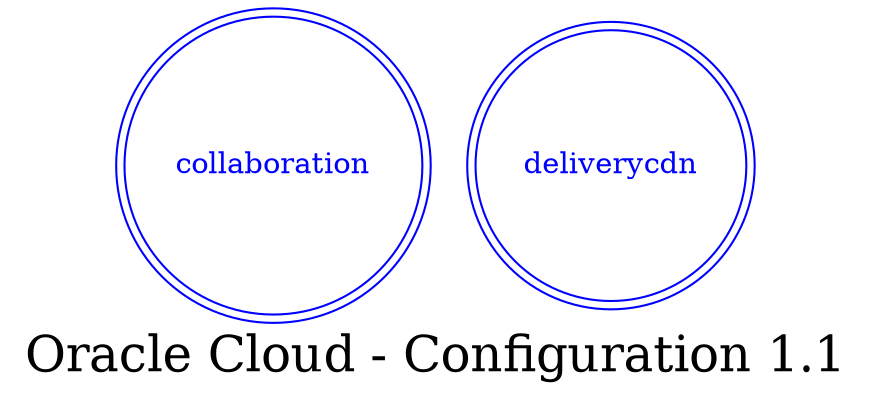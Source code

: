 digraph LexiconGraph {
graph[label="Oracle Cloud - Configuration 1.1", fontsize=24]
splines=true
"collaboration" [color=blue, fontcolor=blue, shape=doublecircle]
"deliverycdn" [color=blue, fontcolor=blue, shape=doublecircle]
}
